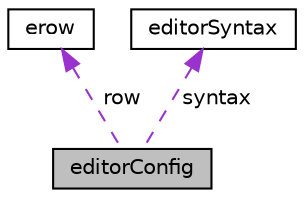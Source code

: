 digraph "editorConfig"
{
  edge [fontname="Helvetica",fontsize="10",labelfontname="Helvetica",labelfontsize="10"];
  node [fontname="Helvetica",fontsize="10",shape=record];
  Node1 [label="editorConfig",height=0.2,width=0.4,color="black", fillcolor="grey75", style="filled", fontcolor="black"];
  Node2 -> Node1 [dir="back",color="darkorchid3",fontsize="10",style="dashed",label=" row" ,fontname="Helvetica"];
  Node2 [label="erow",height=0.2,width=0.4,color="black", fillcolor="white", style="filled",URL="$structerow.html"];
  Node3 -> Node1 [dir="back",color="darkorchid3",fontsize="10",style="dashed",label=" syntax" ,fontname="Helvetica"];
  Node3 [label="editorSyntax",height=0.2,width=0.4,color="black", fillcolor="white", style="filled",URL="$structeditorSyntax.html"];
}
